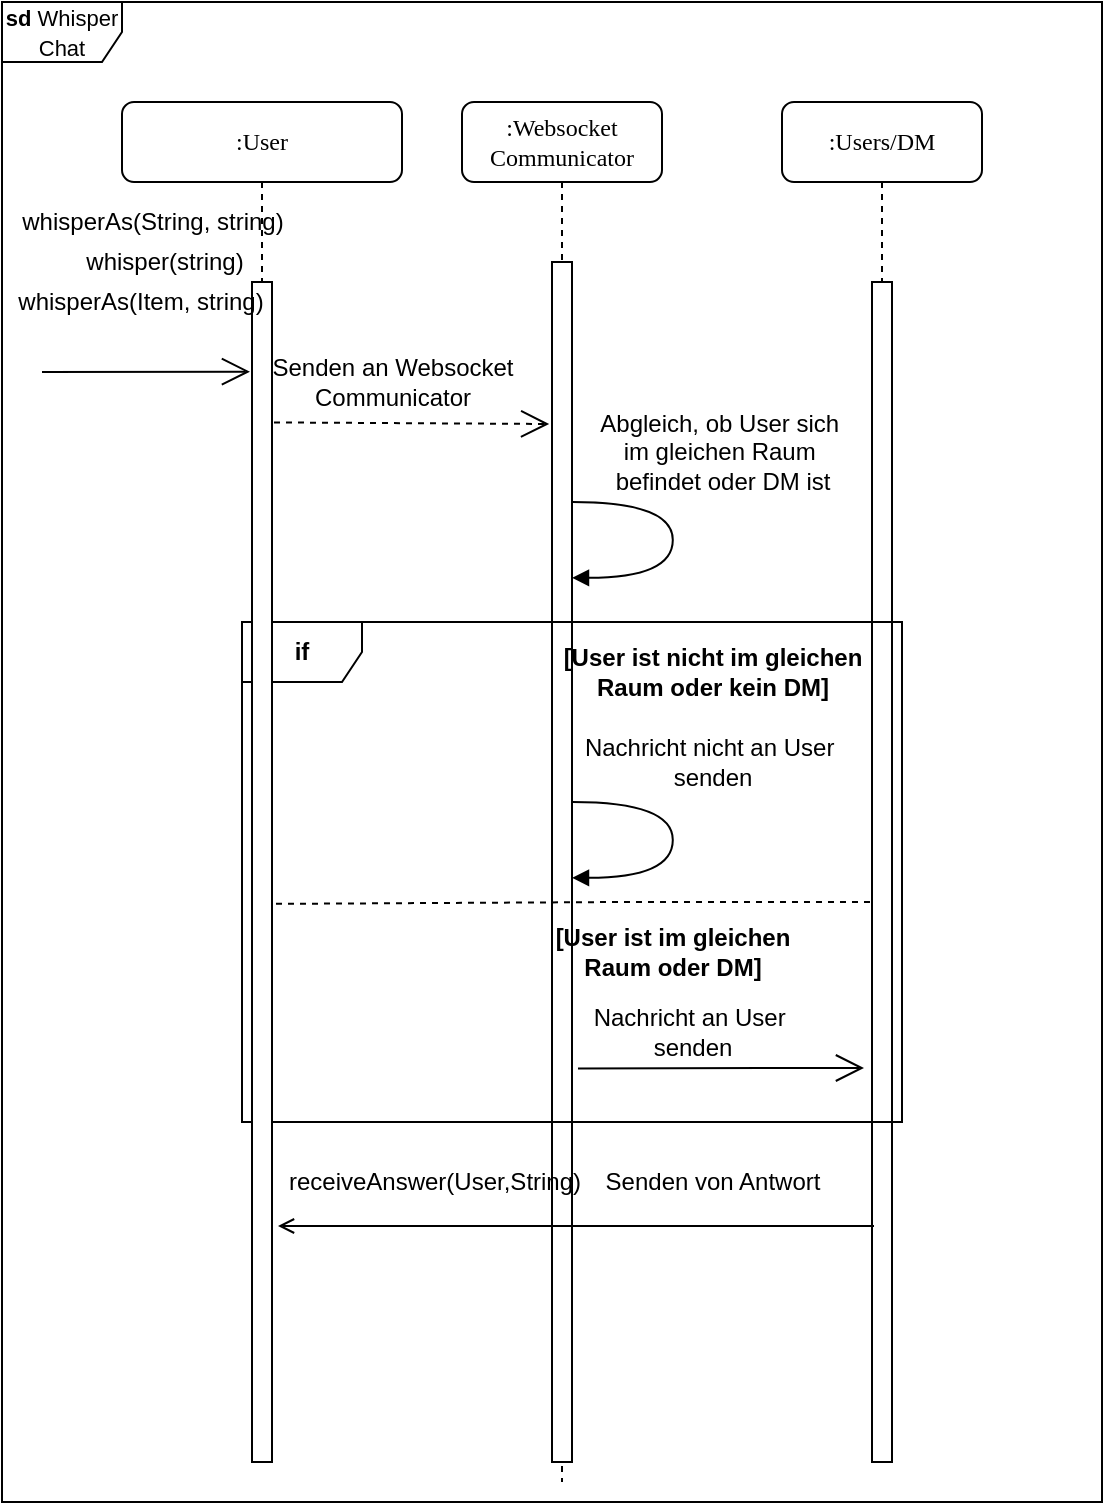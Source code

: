 <mxfile version="13.0.1" type="github" pages="2">
  <diagram name="Chat" id="13e1069c-82ec-6db2-03f1-153e76fe0fe0">
    <mxGraphModel dx="746" dy="471" grid="1" gridSize="10" guides="1" tooltips="1" connect="1" arrows="1" fold="1" page="1" pageScale="1" pageWidth="1100" pageHeight="850" background="#ffffff" math="0" shadow="0">
      <root>
        <mxCell id="0" />
        <mxCell id="1" parent="0" />
        <mxCell id="7baba1c4bc27f4b0-2" value=":Websocket Communicator" style="shape=umlLifeline;perimeter=lifelinePerimeter;whiteSpace=wrap;html=1;container=1;collapsible=0;recursiveResize=0;outlineConnect=0;rounded=1;shadow=0;comic=0;labelBackgroundColor=none;strokeWidth=1;fontFamily=Verdana;fontSize=12;align=center;" parent="1" vertex="1">
          <mxGeometry x="240" y="80" width="100" height="690" as="geometry" />
        </mxCell>
        <mxCell id="7baba1c4bc27f4b0-10" value="" style="html=1;points=[];perimeter=orthogonalPerimeter;rounded=0;shadow=0;comic=0;labelBackgroundColor=none;strokeWidth=1;fontFamily=Verdana;fontSize=12;align=center;" parent="7baba1c4bc27f4b0-2" vertex="1">
          <mxGeometry x="45" y="80" width="10" height="600" as="geometry" />
        </mxCell>
        <mxCell id="7baba1c4bc27f4b0-3" value=":Users/DM" style="shape=umlLifeline;perimeter=lifelinePerimeter;whiteSpace=wrap;html=1;container=1;collapsible=0;recursiveResize=0;outlineConnect=0;rounded=1;shadow=0;comic=0;labelBackgroundColor=none;strokeWidth=1;fontFamily=Verdana;fontSize=12;align=center;" parent="1" vertex="1">
          <mxGeometry x="400" y="80" width="100" height="680" as="geometry" />
        </mxCell>
        <mxCell id="7baba1c4bc27f4b0-13" value="" style="html=1;points=[];perimeter=orthogonalPerimeter;rounded=0;shadow=0;comic=0;labelBackgroundColor=none;strokeWidth=1;fontFamily=Verdana;fontSize=12;align=center;" parent="7baba1c4bc27f4b0-3" vertex="1">
          <mxGeometry x="45" y="90" width="10" height="590" as="geometry" />
        </mxCell>
        <mxCell id="bp0JldhYccg7jiHnCO02-3" value="Senden an Websocket&lt;br&gt;Communicator" style="text;html=1;align=center;verticalAlign=middle;resizable=0;points=[];autosize=1;" parent="1" vertex="1">
          <mxGeometry x="135" y="205" width="140" height="30" as="geometry" />
        </mxCell>
        <mxCell id="DB1RiOV4xSzmY_k622PU-4" value="Abgleich, ob User sich&amp;nbsp;&lt;br&gt;im gleichen Raum&amp;nbsp;&lt;br&gt;befindet oder DM ist" style="text;html=1;align=center;verticalAlign=middle;resizable=0;points=[];autosize=1;" parent="1" vertex="1">
          <mxGeometry x="300" y="230" width="140" height="50" as="geometry" />
        </mxCell>
        <mxCell id="BwiLSka21FznWN3lCEUR-1" value="&lt;b&gt;[User ist nicht im gleichen&lt;br&gt;Raum oder kein DM]&lt;/b&gt;" style="text;html=1;align=center;verticalAlign=middle;resizable=0;points=[];autosize=1;" parent="1" vertex="1">
          <mxGeometry x="285" y="350" width="160" height="30" as="geometry" />
        </mxCell>
        <mxCell id="BwiLSka21FznWN3lCEUR-2" value="" style="html=1;verticalAlign=bottom;endArrow=block;labelBackgroundColor=none;fontFamily=Verdana;fontSize=12;elbow=vertical;edgeStyle=orthogonalEdgeStyle;curved=1;entryX=1;entryY=0.286;entryPerimeter=0;" parent="1" edge="1">
          <mxGeometry relative="1" as="geometry">
            <mxPoint x="295.38" y="430" as="sourcePoint" />
            <mxPoint x="295.0" y="467.92" as="targetPoint" />
            <Array as="points">
              <mxPoint x="345.38" y="430" />
              <mxPoint x="345.38" y="468" />
            </Array>
          </mxGeometry>
        </mxCell>
        <mxCell id="BwiLSka21FznWN3lCEUR-3" value="Nachricht nicht an User&amp;nbsp;&lt;br&gt;senden" style="text;html=1;align=center;verticalAlign=middle;resizable=0;points=[];autosize=1;" parent="1" vertex="1">
          <mxGeometry x="295" y="395" width="140" height="30" as="geometry" />
        </mxCell>
        <mxCell id="BwiLSka21FznWN3lCEUR-8" value="" style="endArrow=open;endFill=1;endSize=12;html=1;exitX=1.3;exitY=0.672;exitDx=0;exitDy=0;exitPerimeter=0;" parent="1" source="7baba1c4bc27f4b0-10" edge="1">
          <mxGeometry width="160" relative="1" as="geometry">
            <mxPoint x="295" y="630" as="sourcePoint" />
            <mxPoint x="441" y="563" as="targetPoint" />
            <Array as="points">
              <mxPoint x="400" y="563" />
            </Array>
          </mxGeometry>
        </mxCell>
        <mxCell id="BwiLSka21FznWN3lCEUR-9" value="Senden von Antwort" style="text;html=1;align=center;verticalAlign=middle;resizable=0;points=[];autosize=1;" parent="1" vertex="1">
          <mxGeometry x="305" y="610" width="120" height="20" as="geometry" />
        </mxCell>
        <mxCell id="BwiLSka21FznWN3lCEUR-11" value="" style="html=1;verticalAlign=bottom;endArrow=block;labelBackgroundColor=none;fontFamily=Verdana;fontSize=12;elbow=vertical;edgeStyle=orthogonalEdgeStyle;curved=1;entryX=1;entryY=0.286;entryPerimeter=0;" parent="1" edge="1">
          <mxGeometry relative="1" as="geometry">
            <mxPoint x="295.38" y="280" as="sourcePoint" />
            <mxPoint x="295" y="317.92" as="targetPoint" />
            <Array as="points">
              <mxPoint x="345.38" y="280" />
              <mxPoint x="345.38" y="318" />
            </Array>
          </mxGeometry>
        </mxCell>
        <mxCell id="BwiLSka21FznWN3lCEUR-4" value="&lt;b&gt;[User ist im gleichen &lt;br&gt;Raum oder DM]&lt;/b&gt;" style="text;html=1;align=center;verticalAlign=middle;resizable=0;points=[];autosize=1;" parent="1" vertex="1">
          <mxGeometry x="275" y="490" width="140" height="30" as="geometry" />
        </mxCell>
        <mxCell id="BwiLSka21FznWN3lCEUR-12" value="" style="endArrow=none;endFill=0;endSize=12;html=1;startArrow=open;startFill=0;entryX=0.1;entryY=0.8;entryDx=0;entryDy=0;entryPerimeter=0;exitX=1.3;exitY=0.8;exitDx=0;exitDy=0;exitPerimeter=0;" parent="1" source="7baba1c4bc27f4b0-9" target="7baba1c4bc27f4b0-13" edge="1">
          <mxGeometry width="160" relative="1" as="geometry">
            <mxPoint x="125" y="680" as="sourcePoint" />
            <mxPoint x="440" y="680" as="targetPoint" />
          </mxGeometry>
        </mxCell>
        <mxCell id="BwiLSka21FznWN3lCEUR-15" value="" style="endArrow=none;dashed=1;html=1;exitX=1.2;exitY=0.527;exitDx=0;exitDy=0;exitPerimeter=0;" parent="1" source="7baba1c4bc27f4b0-9" target="7baba1c4bc27f4b0-13" edge="1">
          <mxGeometry width="50" height="50" relative="1" as="geometry">
            <mxPoint x="270" y="560" as="sourcePoint" />
            <mxPoint x="320" y="510" as="targetPoint" />
            <Array as="points">
              <mxPoint x="320" y="480" />
            </Array>
          </mxGeometry>
        </mxCell>
        <mxCell id="BwiLSka21FznWN3lCEUR-16" value="&lt;b&gt;if&lt;/b&gt;" style="shape=umlFrame;whiteSpace=wrap;html=1;" parent="1" vertex="1">
          <mxGeometry x="130" y="340" width="330" height="250" as="geometry" />
        </mxCell>
        <mxCell id="CFHgOShg4OKigPbPgrVv-4" value="" style="endArrow=open;endFill=1;endSize=12;html=1;entryX=-0.1;entryY=0.076;entryDx=0;entryDy=0;entryPerimeter=0;" parent="1" target="7baba1c4bc27f4b0-9" edge="1">
          <mxGeometry width="160" relative="1" as="geometry">
            <mxPoint x="30" y="215" as="sourcePoint" />
            <mxPoint x="110" y="180" as="targetPoint" />
          </mxGeometry>
        </mxCell>
        <mxCell id="BwiLSka21FznWN3lCEUR-5" value="Nachricht an User&amp;nbsp;&lt;br&gt;senden" style="text;html=1;align=center;verticalAlign=middle;resizable=0;points=[];autosize=1;" parent="1" vertex="1">
          <mxGeometry x="300" y="530" width="110" height="30" as="geometry" />
        </mxCell>
        <mxCell id="7baba1c4bc27f4b0-8" value=":User" style="shape=umlLifeline;perimeter=lifelinePerimeter;whiteSpace=wrap;html=1;container=1;collapsible=0;recursiveResize=0;outlineConnect=0;rounded=1;shadow=0;comic=0;labelBackgroundColor=none;strokeWidth=1;fontFamily=Verdana;fontSize=12;align=center;" parent="1" vertex="1">
          <mxGeometry x="70" y="80" width="140" height="680" as="geometry" />
        </mxCell>
        <mxCell id="7baba1c4bc27f4b0-9" value="" style="html=1;points=[];perimeter=orthogonalPerimeter;rounded=0;shadow=0;comic=0;labelBackgroundColor=none;strokeWidth=1;fontFamily=Verdana;fontSize=12;align=center;" parent="7baba1c4bc27f4b0-8" vertex="1">
          <mxGeometry x="65" y="90" width="10" height="590" as="geometry" />
        </mxCell>
        <mxCell id="BwiLSka21FznWN3lCEUR-14" value="receiveAnswer(User,String)" style="text;html=1;align=center;verticalAlign=middle;resizable=0;points=[];autosize=1;" parent="7baba1c4bc27f4b0-8" vertex="1">
          <mxGeometry x="76" y="530" width="160" height="20" as="geometry" />
        </mxCell>
        <mxCell id="CFHgOShg4OKigPbPgrVv-1" value="whisper(string)" style="text;html=1;align=center;verticalAlign=middle;resizable=0;points=[];autosize=1;" parent="7baba1c4bc27f4b0-8" vertex="1">
          <mxGeometry x="-24" y="70" width="90" height="20" as="geometry" />
        </mxCell>
        <mxCell id="DB1RiOV4xSzmY_k622PU-1" value="" style="endArrow=open;endSize=12;dashed=1;html=1;entryX=-0.14;entryY=0.135;entryDx=0;entryDy=0;entryPerimeter=0;exitX=1.1;exitY=0.119;exitDx=0;exitDy=0;exitPerimeter=0;" parent="1" source="7baba1c4bc27f4b0-9" target="7baba1c4bc27f4b0-10" edge="1">
          <mxGeometry width="160" relative="1" as="geometry">
            <mxPoint x="120" y="251" as="sourcePoint" />
            <mxPoint x="280" y="230" as="targetPoint" />
          </mxGeometry>
        </mxCell>
        <mxCell id="CFHgOShg4OKigPbPgrVv-6" value="whisperAs(String, string)" style="text;html=1;align=center;verticalAlign=middle;resizable=0;points=[];autosize=1;" parent="1" vertex="1">
          <mxGeometry x="10" y="130" width="150" height="20" as="geometry" />
        </mxCell>
        <mxCell id="CFHgOShg4OKigPbPgrVv-7" value="whisperAs(Item, string)" style="text;html=1;align=center;verticalAlign=middle;resizable=0;points=[];autosize=1;" parent="1" vertex="1">
          <mxGeometry x="9" y="170" width="140" height="20" as="geometry" />
        </mxCell>
        <mxCell id="CFHgOShg4OKigPbPgrVv-8" value="&lt;font style=&quot;font-size: 11px&quot;&gt;&lt;b&gt;sd&lt;/b&gt; Whisper Chat&lt;/font&gt;" style="shape=umlFrame;whiteSpace=wrap;html=1;" parent="1" vertex="1">
          <mxGeometry x="10" y="30" width="550" height="750" as="geometry" />
        </mxCell>
      </root>
    </mxGraphModel>
  </diagram>
  <diagram id="QYvyoF0WIb2jROOfDwZI" name="Spiel">
    <mxGraphModel dx="746" dy="471" grid="1" gridSize="10" guides="1" tooltips="1" connect="1" arrows="1" fold="1" page="1" pageScale="1" pageWidth="827" pageHeight="1169" math="0" shadow="0">
      <root>
        <mxCell id="59vlZJudPUnmkUjhVP1Q-0" />
        <mxCell id="59vlZJudPUnmkUjhVP1Q-1" parent="59vlZJudPUnmkUjhVP1Q-0" />
      </root>
    </mxGraphModel>
  </diagram>
</mxfile>
